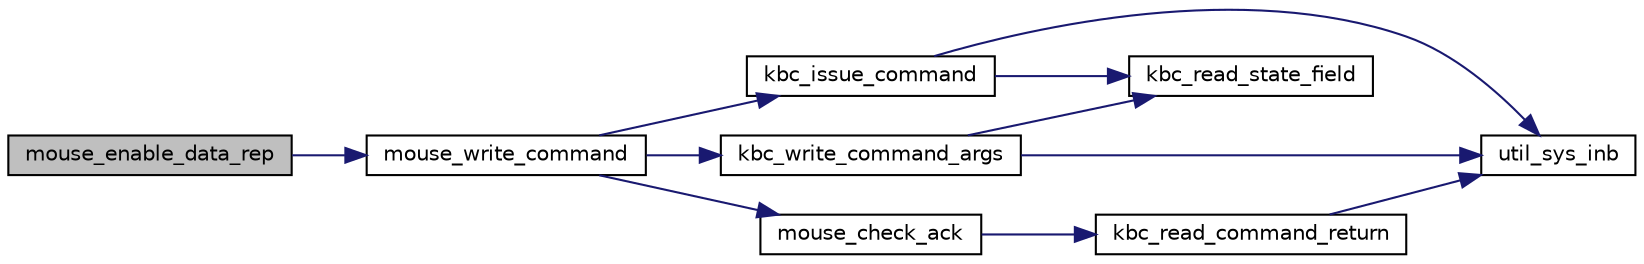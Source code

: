 digraph "mouse_enable_data_rep"
{
 // LATEX_PDF_SIZE
  edge [fontname="Helvetica",fontsize="10",labelfontname="Helvetica",labelfontsize="10"];
  node [fontname="Helvetica",fontsize="10",shape=record];
  rankdir="LR";
  Node1 [label="mouse_enable_data_rep",height=0.2,width=0.4,color="black", fillcolor="grey75", style="filled", fontcolor="black",tooltip="Enable Data Reporting."];
  Node1 -> Node2 [color="midnightblue",fontsize="10",style="solid"];
  Node2 [label="mouse_write_command",height=0.2,width=0.4,color="black", fillcolor="white", style="filled",URL="$group__mouse.html#gac2d791ac2ef89e466be15a7d07af293c",tooltip="Write a Mouse Command(reg 0xD4) - written as argument of Kbc Write Mouse byte command."];
  Node2 -> Node3 [color="midnightblue",fontsize="10",style="solid"];
  Node3 [label="kbc_issue_command",height=0.2,width=0.4,color="black", fillcolor="white", style="filled",URL="$group__keyboard.html#gafef77d0b7c2ee5a579ddb0393ad3597c",tooltip="Issues KBC's read and write commands, after checking the IBF flag."];
  Node3 -> Node4 [color="midnightblue",fontsize="10",style="solid"];
  Node4 [label="kbc_read_state_field",height=0.2,width=0.4,color="black", fillcolor="white", style="filled",URL="$group__keyboard.html#ga9453fe291021234b7acdb48b9153e042",tooltip="reads the specified field of the status register"];
  Node3 -> Node5 [color="midnightblue",fontsize="10",style="solid"];
  Node5 [label="util_sys_inb",height=0.2,width=0.4,color="black", fillcolor="white", style="filled",URL="$utils_8c.html#a79a031a8611f5b2d6afa4158e92b0fb4",tooltip="Invokes sys_inb() system call but reads the value into a uint8_t variable."];
  Node2 -> Node6 [color="midnightblue",fontsize="10",style="solid"];
  Node6 [label="kbc_write_command_args",height=0.2,width=0.4,color="black", fillcolor="white", style="filled",URL="$group__keyboard.html#gae9d0239cc864fd704805e47ccda7d55d",tooltip="Write Command Arguments to register 0x60, after checking the IBF flag."];
  Node6 -> Node4 [color="midnightblue",fontsize="10",style="solid"];
  Node6 -> Node5 [color="midnightblue",fontsize="10",style="solid"];
  Node2 -> Node7 [color="midnightblue",fontsize="10",style="solid"];
  Node7 [label="mouse_check_ack",height=0.2,width=0.4,color="black", fillcolor="white", style="filled",URL="$group__mouse.html#ga61a09c55d6ae925765830865c5645422",tooltip="Check the acknowledgment byte sent by the mouse controller."];
  Node7 -> Node8 [color="midnightblue",fontsize="10",style="solid"];
  Node8 [label="kbc_read_command_return",height=0.2,width=0.4,color="black", fillcolor="white", style="filled",URL="$group__keyboard.html#ga075c2cba7a8cbeaa3c3b22660ad81460",tooltip="Read Command from the Output Buffer - in Lab3 reads return value from a KBC command."];
  Node8 -> Node5 [color="midnightblue",fontsize="10",style="solid"];
}
